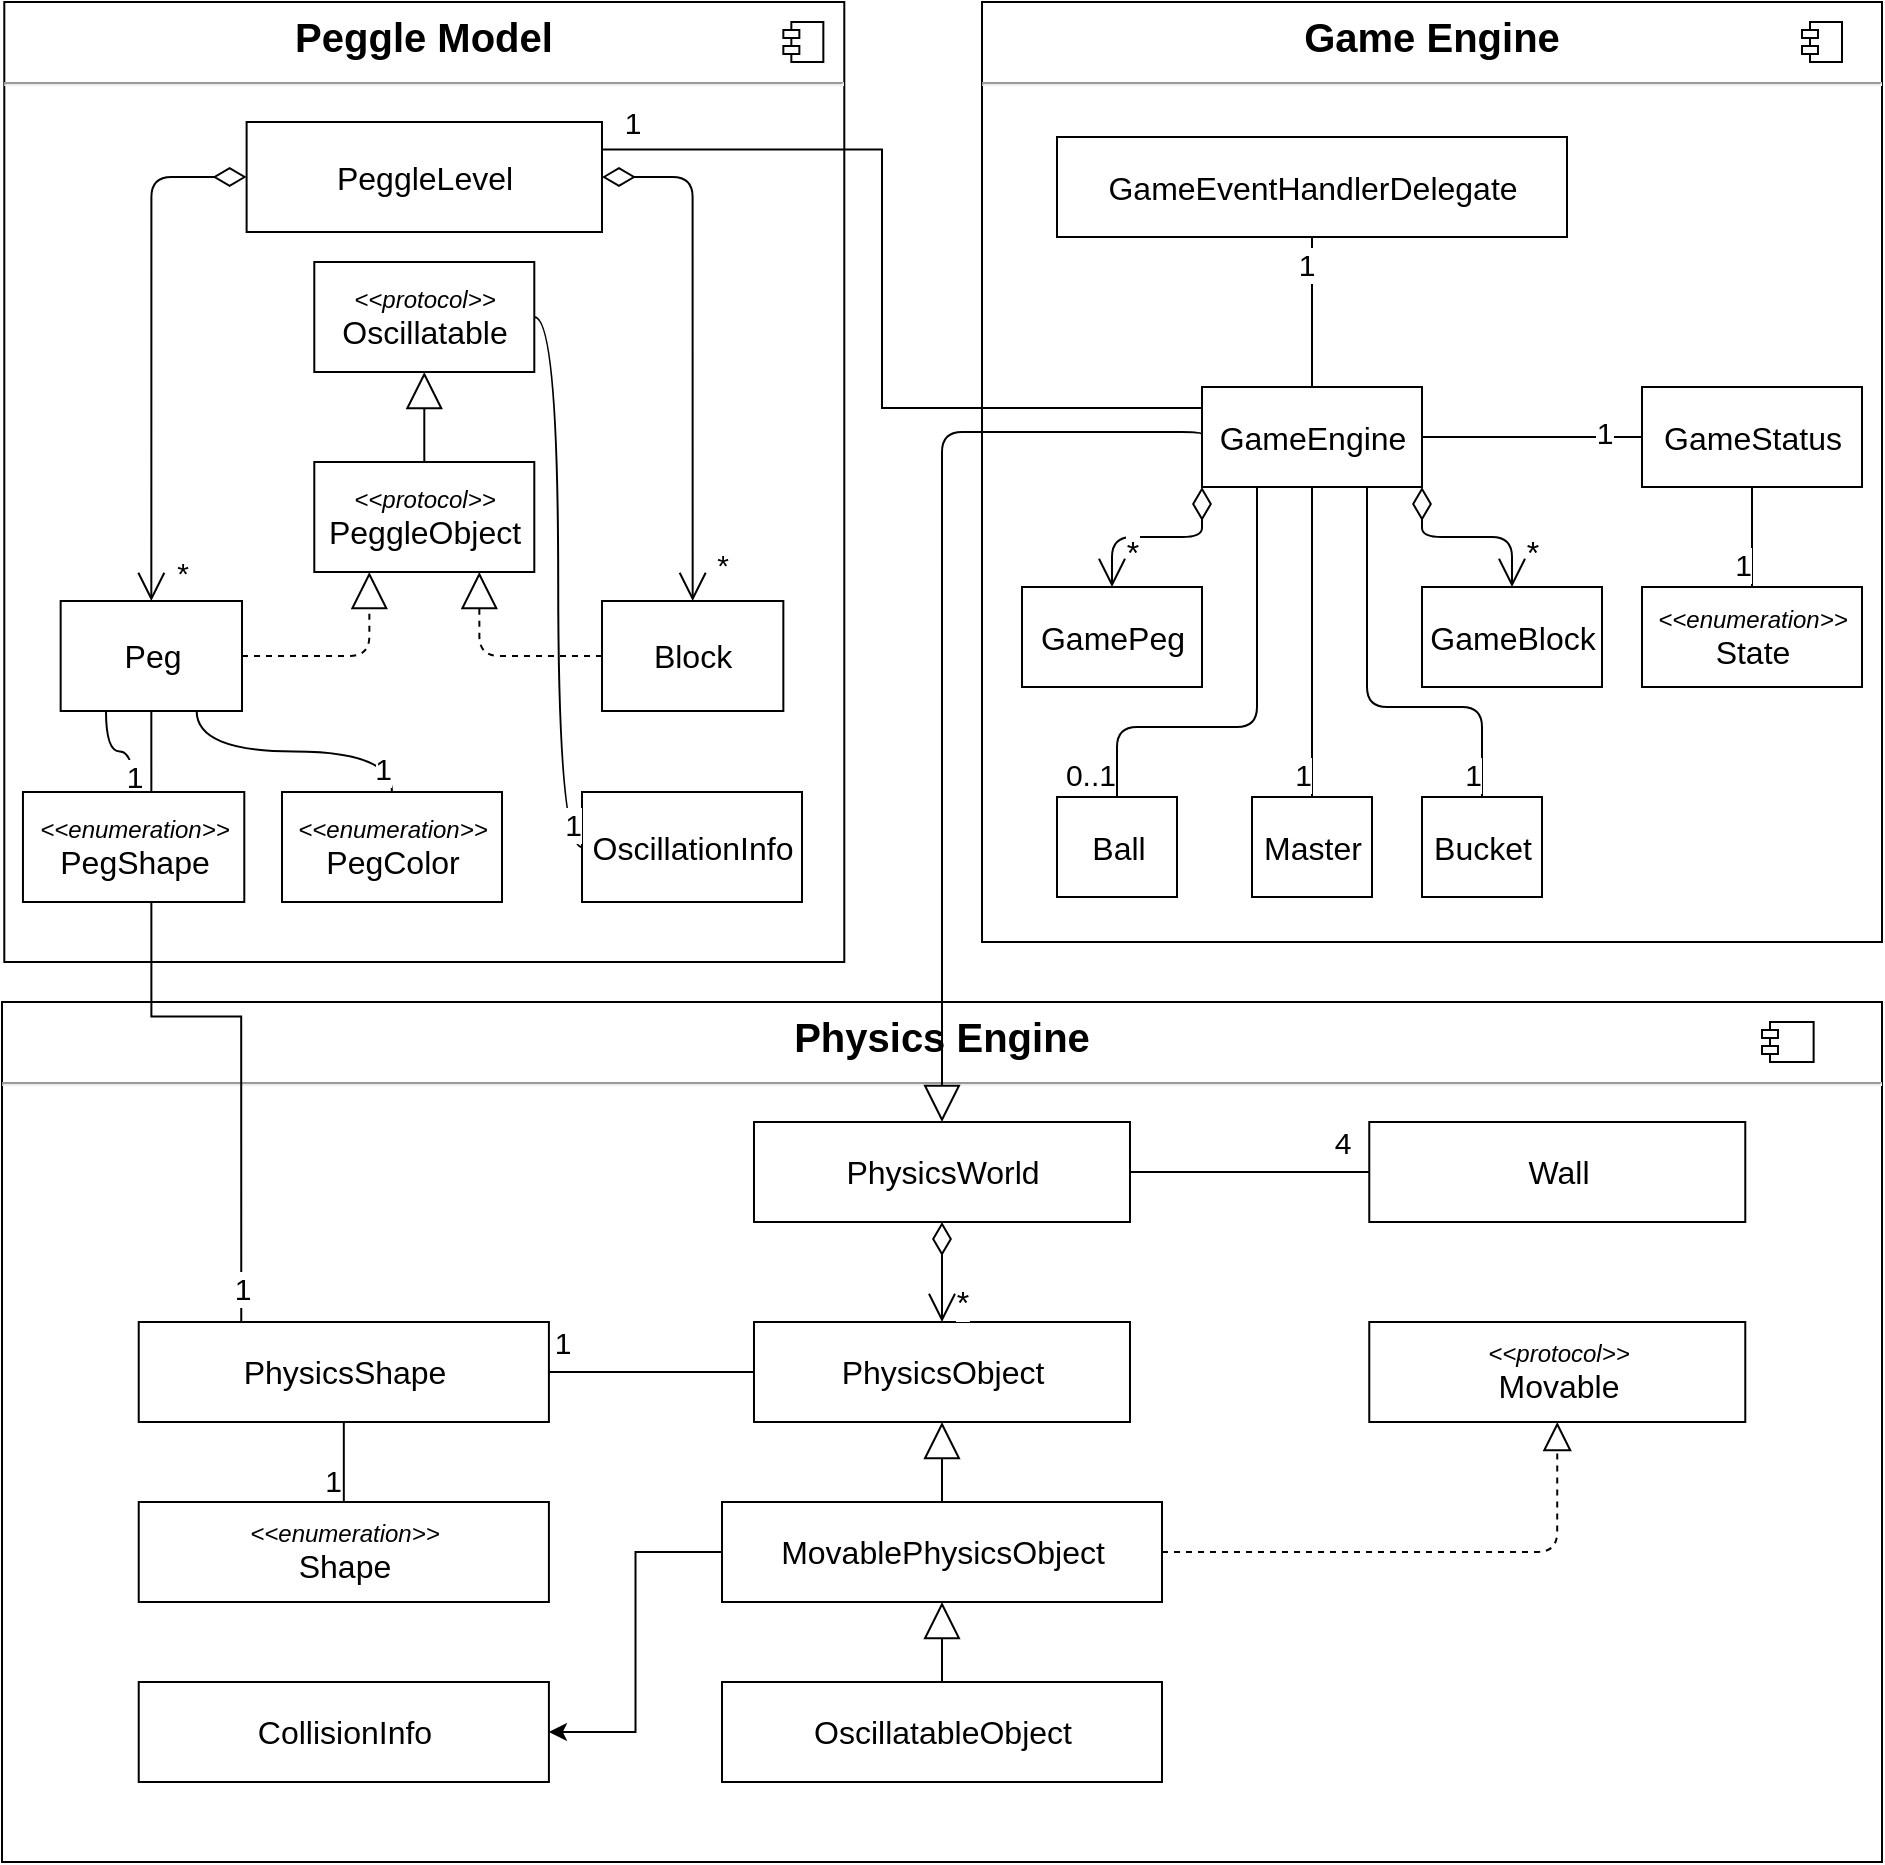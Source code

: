 <mxfile version="14.4.3" type="device"><diagram id="fhBqnHq1IshxXnvw0Y61" name="Class Diagram"><mxGraphModel dx="1000" dy="1758" grid="1" gridSize="10" guides="1" tooltips="1" connect="1" arrows="1" fold="1" page="1" pageScale="1" pageWidth="850" pageHeight="1100" math="0" shadow="0"><root><mxCell id="0"/><mxCell id="1" parent="0"/><mxCell id="F1DwqOTlJauAIzhtUy7q-51" value="&lt;p style=&quot;margin: 6px 0px 0px ; text-align: center ; font-size: 20px&quot;&gt;&lt;span&gt;&lt;font style=&quot;font-size: 20px&quot;&gt;&lt;b&gt;Physics Engine&lt;/b&gt;&lt;/font&gt;&lt;/span&gt;&lt;/p&gt;&lt;hr style=&quot;font-size: 20px&quot;&gt;&lt;p style=&quot;margin: 0px 0px 0px 8px ; font-size: 20px&quot;&gt;&lt;br&gt;&lt;/p&gt;" style="align=left;overflow=fill;html=1;dropTarget=0;container=0;fontStyle=0" parent="1" vertex="1"><mxGeometry x="80" y="-500" width="940" height="430" as="geometry"/></mxCell><mxCell id="F1DwqOTlJauAIzhtUy7q-62" value="" style="shape=component;jettyWidth=8;jettyHeight=4;fontStyle=0" parent="1" vertex="1"><mxGeometry x="960" y="-490" width="25.82" height="20" as="geometry"/></mxCell><mxCell id="F1DwqOTlJauAIzhtUy7q-52" value="&lt;font style=&quot;font-size: 16px&quot;&gt;PhysicsWorld&lt;/font&gt;" style="html=1;fontStyle=0" parent="1" vertex="1"><mxGeometry x="455.995" y="-440" width="188.0" height="50" as="geometry"/></mxCell><mxCell id="F1DwqOTlJauAIzhtUy7q-53" value="&lt;span style=&quot;font-size: 16px&quot;&gt;PhysicsObject&lt;/span&gt;" style="html=1;fontStyle=0" parent="1" vertex="1"><mxGeometry x="455.995" y="-340" width="188.0" height="50" as="geometry"/></mxCell><mxCell id="F1DwqOTlJauAIzhtUy7q-54" value="" style="endArrow=open;html=1;endSize=12;startArrow=diamondThin;startSize=14;startFill=0;edgeStyle=orthogonalEdgeStyle;align=left;verticalAlign=bottom;entryX=0.5;entryY=0;entryDx=0;entryDy=0;exitX=0.5;exitY=1;exitDx=0;exitDy=0;fontStyle=0" parent="1" source="F1DwqOTlJauAIzhtUy7q-52" target="F1DwqOTlJauAIzhtUy7q-53" edge="1"><mxGeometry x="464.545" y="-440" as="geometry"><mxPoint x="1250.727" y="-100" as="sourcePoint"/><mxPoint x="1524.182" y="-100" as="targetPoint"/><Array as="points"/><mxPoint as="offset"/></mxGeometry></mxCell><mxCell id="F1DwqOTlJauAIzhtUy7q-55" value="*" style="edgeLabel;html=1;align=center;verticalAlign=middle;resizable=0;points=[];fontSize=16;fontStyle=0" parent="F1DwqOTlJauAIzhtUy7q-54" vertex="1" connectable="0"><mxGeometry x="0.65" y="1" relative="1" as="geometry"><mxPoint x="9" y="-1.38" as="offset"/></mxGeometry></mxCell><mxCell id="F1DwqOTlJauAIzhtUy7q-59" value="&lt;font&gt;&lt;font style=&quot;font-size: 12px&quot;&gt;&lt;i&gt;&amp;lt;&amp;lt;protocol&amp;gt;&amp;gt;&lt;/i&gt;&lt;/font&gt;&lt;br&gt;&lt;span style=&quot;font-size: 16px&quot;&gt;Movable&lt;/span&gt;&lt;/font&gt;" style="html=1;fontStyle=0" parent="1" vertex="1"><mxGeometry x="763.636" y="-340" width="188.0" height="50" as="geometry"/></mxCell><mxCell id="F1DwqOTlJauAIzhtUy7q-63" value="&lt;font&gt;&lt;span style=&quot;font-size: 16px&quot;&gt;PhysicsShape&lt;/span&gt;&lt;br&gt;&lt;/font&gt;" style="html=1;fontStyle=0" parent="1" vertex="1"><mxGeometry x="148.364" y="-340" width="205.091" height="50" as="geometry"/></mxCell><mxCell id="F1DwqOTlJauAIzhtUy7q-64" value="1" style="edgeStyle=orthogonalEdgeStyle;curved=1;rounded=0;orthogonalLoop=1;jettySize=auto;html=1;exitX=0;exitY=0.5;exitDx=0;exitDy=0;entryX=1;entryY=0.5;entryDx=0;entryDy=0;endArrow=none;endFill=0;fontSize=15;fontStyle=0" parent="1" source="F1DwqOTlJauAIzhtUy7q-53" target="F1DwqOTlJauAIzhtUy7q-63" edge="1"><mxGeometry as="geometry"><Array as="points"><mxPoint x="370.545" y="-315"/><mxPoint x="370.545" y="-315"/></Array><mxPoint x="-45" y="-15" as="offset"/></mxGeometry></mxCell><mxCell id="F1DwqOTlJauAIzhtUy7q-67" value="" style="endArrow=none;html=1;edgeStyle=orthogonalEdgeStyle;exitX=0.5;exitY=1;exitDx=0;exitDy=0;entryX=0.5;entryY=0;entryDx=0;entryDy=0;curved=1;fontStyle=0" parent="1" source="F1DwqOTlJauAIzhtUy7q-63" target="xdwN0gesJsT51s9RYLmh-41" edge="1"><mxGeometry x="-492.545" y="30" as="geometry"><mxPoint x="250.909" y="-280" as="sourcePoint"/><mxPoint x="447.455" y="460" as="targetPoint"/></mxGeometry></mxCell><mxCell id="F1DwqOTlJauAIzhtUy7q-68" value="1" style="edgeLabel;resizable=0;html=1;align=right;verticalAlign=bottom;fontSize=15;fontStyle=0" parent="F1DwqOTlJauAIzhtUy7q-67" connectable="0" vertex="1"><mxGeometry x="1" relative="1" as="geometry"/></mxCell><mxCell id="xdwN0gesJsT51s9RYLmh-44" style="edgeStyle=orthogonalEdgeStyle;rounded=0;orthogonalLoop=1;jettySize=auto;html=1;exitX=0;exitY=0.5;exitDx=0;exitDy=0;entryX=1;entryY=0.5;entryDx=0;entryDy=0;" edge="1" parent="1" source="F1DwqOTlJauAIzhtUy7q-70" target="xdwN0gesJsT51s9RYLmh-43"><mxGeometry relative="1" as="geometry"/></mxCell><mxCell id="F1DwqOTlJauAIzhtUy7q-70" value="&lt;span style=&quot;font-size: 16px&quot;&gt;MovablePhysicsObject&lt;/span&gt;" style="html=1;fontStyle=0" parent="1" vertex="1"><mxGeometry x="440" y="-250" width="220" height="50" as="geometry"/></mxCell><mxCell id="F1DwqOTlJauAIzhtUy7q-72" value="" style="endArrow=block;endSize=16;endFill=0;html=1;fontSize=15;exitX=0.5;exitY=0;exitDx=0;exitDy=0;entryX=0.5;entryY=1;entryDx=0;entryDy=0;fontStyle=0;" parent="1" source="F1DwqOTlJauAIzhtUy7q-70" target="F1DwqOTlJauAIzhtUy7q-53" edge="1"><mxGeometry x="148.364" y="-440" width="273.455" as="geometry"><mxPoint x="558.545" y="-270" as="sourcePoint"/><mxPoint x="832.0" y="-270" as="targetPoint"/></mxGeometry></mxCell><mxCell id="F1DwqOTlJauAIzhtUy7q-74" value="" style="endArrow=block;dashed=1;endFill=0;endSize=12;html=1;fontSize=15;exitX=1;exitY=0.5;exitDx=0;exitDy=0;entryX=0.5;entryY=1;entryDx=0;entryDy=0;edgeStyle=orthogonalEdgeStyle;fontStyle=0" parent="1" source="F1DwqOTlJauAIzhtUy7q-70" target="F1DwqOTlJauAIzhtUy7q-59" edge="1"><mxGeometry x="148.364" y="-440" width="273.455" as="geometry"><mxPoint x="729.455" y="-230" as="sourcePoint"/><mxPoint x="1002.909" y="-230" as="targetPoint"/></mxGeometry></mxCell><mxCell id="F1DwqOTlJauAIzhtUy7q-18" value="&lt;p style=&quot;margin: 6px 0px 0px ; text-align: center ; font-size: 20px&quot;&gt;&lt;b&gt;&lt;font style=&quot;font-size: 20px&quot;&gt;Peggle Model&lt;/font&gt;&lt;/b&gt;&lt;/p&gt;&lt;hr style=&quot;font-size: 20px&quot;&gt;&lt;p style=&quot;margin: 0px 0px 0px 8px ; font-size: 20px&quot;&gt;&lt;br&gt;&lt;/p&gt;" style="align=left;overflow=fill;html=1;dropTarget=0;container=0;" parent="1" vertex="1"><mxGeometry x="81.15" y="-1000" width="420" height="480" as="geometry"/></mxCell><mxCell id="F1DwqOTlJauAIzhtUy7q-23" value="&lt;p style=&quot;margin: 6px 0px 0px ; text-align: center ; font-size: 20px&quot;&gt;&lt;b&gt;&lt;font style=&quot;font-size: 20px&quot;&gt;Game Engine&lt;/font&gt;&lt;/b&gt;&lt;/p&gt;&lt;hr style=&quot;font-size: 20px&quot;&gt;&lt;p style=&quot;margin: 0px 0px 0px 8px ; font-size: 20px&quot;&gt;&lt;br&gt;&lt;/p&gt;" style="align=left;overflow=fill;html=1;dropTarget=0;container=0;" parent="1" vertex="1"><mxGeometry x="570" y="-1000" width="450" height="470" as="geometry"/></mxCell><mxCell id="F1DwqOTlJauAIzhtUy7q-79" value="" style="endArrow=block;endSize=16;endFill=0;html=1;fontSize=15;exitX=0;exitY=0.5;exitDx=0;exitDy=0;entryX=0.5;entryY=0;entryDx=0;entryDy=0;edgeStyle=orthogonalEdgeStyle;" parent="1" source="F1DwqOTlJauAIzhtUy7q-26" target="F1DwqOTlJauAIzhtUy7q-52" edge="1"><mxGeometry width="160" relative="1" as="geometry"><mxPoint x="400" y="-710" as="sourcePoint"/><mxPoint x="560" y="-710" as="targetPoint"/><Array as="points"><mxPoint x="550" y="-785"/></Array></mxGeometry></mxCell><mxCell id="F1DwqOTlJauAIzhtUy7q-80" style="edgeStyle=orthogonalEdgeStyle;rounded=0;orthogonalLoop=1;jettySize=auto;html=1;exitX=0.5;exitY=1;exitDx=0;exitDy=0;entryX=0.25;entryY=0;entryDx=0;entryDy=0;endArrow=none;endFill=0;fontSize=15;" parent="1" source="DaHeIRnf_k36PP9J369p-18" target="F1DwqOTlJauAIzhtUy7q-63" edge="1"><mxGeometry relative="1" as="geometry"/></mxCell><mxCell id="F1DwqOTlJauAIzhtUy7q-81" value="1" style="edgeLabel;html=1;align=center;verticalAlign=middle;resizable=0;points=[];fontSize=15;fontStyle=0" parent="F1DwqOTlJauAIzhtUy7q-80" vertex="1" connectable="0"><mxGeometry x="0.904" relative="1" as="geometry"><mxPoint as="offset"/></mxGeometry></mxCell><mxCell id="19xHhezhoLWYxWdasIuX-3" style="edgeStyle=orthogonalEdgeStyle;rounded=0;orthogonalLoop=1;jettySize=auto;html=1;exitX=0.5;exitY=0;exitDx=0;exitDy=0;entryX=0.5;entryY=1;entryDx=0;entryDy=0;endArrow=none;endFill=0;" parent="1" source="F1DwqOTlJauAIzhtUy7q-26" target="19xHhezhoLWYxWdasIuX-1" edge="1"><mxGeometry relative="1" as="geometry"/></mxCell><mxCell id="19xHhezhoLWYxWdasIuX-5" value="&lt;font style=&quot;font-size: 15px&quot;&gt;1&lt;/font&gt;" style="edgeLabel;html=1;align=center;verticalAlign=middle;resizable=0;points=[];" parent="19xHhezhoLWYxWdasIuX-3" vertex="1" connectable="0"><mxGeometry x="0.823" y="1" relative="1" as="geometry"><mxPoint x="-2.75" y="7.2" as="offset"/></mxGeometry></mxCell><mxCell id="F1DwqOTlJauAIzhtUy7q-26" value="&lt;font style=&quot;font-size: 16px&quot;&gt;GameEngine&lt;/font&gt;" style="html=1;" parent="1" vertex="1"><mxGeometry x="680" y="-807.5" width="110" height="50" as="geometry"/></mxCell><mxCell id="F1DwqOTlJauAIzhtUy7q-27" value="&lt;font style=&quot;font-size: 16px&quot;&gt;GamePeg&lt;/font&gt;" style="html=1;" parent="1" vertex="1"><mxGeometry x="590" y="-707.5" width="90" height="50" as="geometry"/></mxCell><mxCell id="F1DwqOTlJauAIzhtUy7q-29" value="" style="endArrow=open;html=1;endSize=12;startArrow=diamondThin;startSize=14;startFill=0;edgeStyle=orthogonalEdgeStyle;align=left;verticalAlign=bottom;entryX=0.5;entryY=0;entryDx=0;entryDy=0;exitX=0;exitY=1;exitDx=0;exitDy=0;" parent="1" source="F1DwqOTlJauAIzhtUy7q-26" target="F1DwqOTlJauAIzhtUy7q-27" edge="1"><mxGeometry x="645" y="-807.5" as="geometry"><mxPoint x="1105" y="-467.5" as="sourcePoint"/><mxPoint x="1265" y="-467.5" as="targetPoint"/><Array as="points"/><mxPoint as="offset"/></mxGeometry></mxCell><mxCell id="F1DwqOTlJauAIzhtUy7q-30" value="*" style="edgeLabel;html=1;align=center;verticalAlign=middle;resizable=0;points=[];fontSize=16;" parent="F1DwqOTlJauAIzhtUy7q-29" vertex="1" connectable="0"><mxGeometry x="0.65" y="1" relative="1" as="geometry"><mxPoint x="9" y="-1.38" as="offset"/></mxGeometry></mxCell><mxCell id="F1DwqOTlJauAIzhtUy7q-39" value="&lt;font style=&quot;font-size: 16px&quot;&gt;GameStatus&lt;/font&gt;" style="html=1;" parent="1" vertex="1"><mxGeometry x="900" y="-807.5" width="110" height="50" as="geometry"/></mxCell><mxCell id="F1DwqOTlJauAIzhtUy7q-43" style="edgeStyle=orthogonalEdgeStyle;curved=1;rounded=0;orthogonalLoop=1;jettySize=auto;html=1;exitX=1;exitY=0.5;exitDx=0;exitDy=0;entryX=0;entryY=0.5;entryDx=0;entryDy=0;endArrow=none;endFill=0;" parent="1" source="F1DwqOTlJauAIzhtUy7q-26" target="F1DwqOTlJauAIzhtUy7q-39" edge="1"><mxGeometry x="570" y="-857.5" as="geometry"/></mxCell><mxCell id="F1DwqOTlJauAIzhtUy7q-44" value="1" style="edgeLabel;html=1;align=center;verticalAlign=middle;resizable=0;points=[];fontSize=15;" parent="F1DwqOTlJauAIzhtUy7q-43" vertex="1" connectable="0"><mxGeometry x="0.657" y="3" relative="1" as="geometry"><mxPoint as="offset"/></mxGeometry></mxCell><mxCell id="F1DwqOTlJauAIzhtUy7q-40" value="&lt;font&gt;&lt;font style=&quot;font-size: 12px&quot;&gt;&lt;i&gt;&amp;lt;&amp;lt;enumeration&amp;gt;&amp;gt;&lt;/i&gt;&lt;/font&gt;&lt;br&gt;&lt;span style=&quot;font-size: 16px&quot;&gt;State&lt;/span&gt;&lt;/font&gt;" style="html=1;" parent="1" vertex="1"><mxGeometry x="900" y="-707.5" width="110" height="50" as="geometry"/></mxCell><mxCell id="F1DwqOTlJauAIzhtUy7q-41" value="" style="endArrow=none;html=1;edgeStyle=orthogonalEdgeStyle;exitX=0.5;exitY=1;exitDx=0;exitDy=0;entryX=0.5;entryY=0;entryDx=0;entryDy=0;curved=1;" parent="1" source="F1DwqOTlJauAIzhtUy7q-39" target="F1DwqOTlJauAIzhtUy7q-40" edge="1"><mxGeometry x="410" y="-447.5" as="geometry"><mxPoint x="800" y="-17.5" as="sourcePoint"/><mxPoint x="960" y="-17.5" as="targetPoint"/></mxGeometry></mxCell><mxCell id="F1DwqOTlJauAIzhtUy7q-42" value="1" style="edgeLabel;resizable=0;html=1;align=right;verticalAlign=bottom;fontSize=15;" parent="F1DwqOTlJauAIzhtUy7q-41" connectable="0" vertex="1"><mxGeometry x="1" relative="1" as="geometry"/></mxCell><mxCell id="F1DwqOTlJauAIzhtUy7q-47" value="" style="shape=component;jettyWidth=8;jettyHeight=4;" parent="1" vertex="1"><mxGeometry x="980" y="-990" width="20" height="20" as="geometry"/></mxCell><mxCell id="19xHhezhoLWYxWdasIuX-1" value="&lt;font style=&quot;font-size: 16px&quot;&gt;GameEventHandlerDelegate&lt;/font&gt;" style="html=1;" parent="1" vertex="1"><mxGeometry x="607.5" y="-932.5" width="255" height="50" as="geometry"/></mxCell><mxCell id="DaHeIRnf_k36PP9J369p-18" value="&lt;font style=&quot;font-size: 16px&quot;&gt;Peg&lt;/font&gt;" style="html=1;" parent="1" vertex="1"><mxGeometry x="109.33" y="-700.5" width="90.67" height="55" as="geometry"/></mxCell><mxCell id="F1DwqOTlJauAIzhtUy7q-14" style="edgeStyle=orthogonalEdgeStyle;rounded=0;orthogonalLoop=1;jettySize=auto;html=1;exitX=0.25;exitY=1;exitDx=0;exitDy=0;entryX=0.5;entryY=0;entryDx=0;entryDy=0;endArrow=none;endFill=0;curved=1;" parent="1" source="DaHeIRnf_k36PP9J369p-18" target="F1DwqOTlJauAIzhtUy7q-9" edge="1"><mxGeometry x="80" y="-860" as="geometry"/></mxCell><mxCell id="F1DwqOTlJauAIzhtUy7q-15" value="1" style="edgeLabel;html=1;align=center;verticalAlign=middle;resizable=0;points=[];fontSize=15;" parent="F1DwqOTlJauAIzhtUy7q-14" vertex="1" connectable="0"><mxGeometry x="0.827" relative="1" as="geometry"><mxPoint x="-0.01" y="-3.59" as="offset"/></mxGeometry></mxCell><mxCell id="DaHeIRnf_k36PP9J369p-28" value="" style="endArrow=none;html=1;edgeStyle=orthogonalEdgeStyle;exitX=0.75;exitY=1;exitDx=0;exitDy=0;entryX=0.5;entryY=0;entryDx=0;entryDy=0;curved=1;" parent="1" source="DaHeIRnf_k36PP9J369p-18" target="DaHeIRnf_k36PP9J369p-25" edge="1"><mxGeometry x="201.154" y="-805" as="geometry"><mxPoint x="831.154" y="-332" as="sourcePoint"/><mxPoint x="1089.615" y="-332" as="targetPoint"/></mxGeometry></mxCell><mxCell id="DaHeIRnf_k36PP9J369p-30" value="1" style="edgeLabel;resizable=0;html=1;align=right;verticalAlign=bottom;fontSize=15;" parent="DaHeIRnf_k36PP9J369p-28" connectable="0" vertex="1"><mxGeometry x="1" relative="1" as="geometry"/></mxCell><mxCell id="DaHeIRnf_k36PP9J369p-22" value="" style="endArrow=open;html=1;endSize=12;startArrow=diamondThin;startSize=14;startFill=0;edgeStyle=orthogonalEdgeStyle;align=left;verticalAlign=bottom;entryX=0.5;entryY=0;entryDx=0;entryDy=0;exitX=0;exitY=0.5;exitDx=0;exitDy=0;" parent="1" source="DaHeIRnf_k36PP9J369p-17" target="DaHeIRnf_k36PP9J369p-18" edge="1"><mxGeometry x="201.154" y="-805" as="geometry"><mxPoint x="944.231" y="-431" as="sourcePoint"/><mxPoint x="1202.692" y="-431" as="targetPoint"/><Array as="points"/><mxPoint as="offset"/></mxGeometry></mxCell><mxCell id="DaHeIRnf_k36PP9J369p-24" value="*" style="edgeLabel;html=1;align=center;verticalAlign=middle;resizable=0;points=[];fontSize=15;" parent="DaHeIRnf_k36PP9J369p-22" vertex="1" connectable="0"><mxGeometry x="0.65" y="1" relative="1" as="geometry"><mxPoint x="14.33" y="31.1" as="offset"/></mxGeometry></mxCell><mxCell id="F1DwqOTlJauAIzhtUy7q-19" value="" style="shape=component;jettyWidth=8;jettyHeight=4;" parent="1" vertex="1"><mxGeometry x="470.67" y="-990" width="20" height="20" as="geometry"><mxPoint x="-24" y="4" as="offset"/></mxGeometry></mxCell><mxCell id="DaHeIRnf_k36PP9J369p-17" value="&lt;font style=&quot;font-size: 16px&quot;&gt;PeggleLevel&lt;/font&gt;" style="html=1;" parent="1" vertex="1"><mxGeometry x="202.304" y="-940" width="177.692" height="55" as="geometry"/></mxCell><mxCell id="DaHeIRnf_k36PP9J369p-25" value="&lt;font&gt;&lt;font style=&quot;font-size: 12px&quot;&gt;&lt;i&gt;&amp;lt;&amp;lt;enumeration&amp;gt;&amp;gt;&lt;/i&gt;&lt;/font&gt;&lt;br&gt;&lt;span style=&quot;font-size: 16px&quot;&gt;PegColor&lt;/span&gt;&lt;/font&gt;" style="html=1;" parent="1" vertex="1"><mxGeometry x="220" y="-605" width="110" height="55" as="geometry"/></mxCell><mxCell id="F1DwqOTlJauAIzhtUy7q-9" value="&lt;font&gt;&lt;font style=&quot;font-size: 12px&quot;&gt;&lt;i&gt;&amp;lt;&amp;lt;enumeration&amp;gt;&amp;gt;&lt;/i&gt;&lt;/font&gt;&lt;br&gt;&lt;span style=&quot;font-size: 16px&quot;&gt;PegShape&lt;/span&gt;&lt;/font&gt;" style="html=1;" parent="1" vertex="1"><mxGeometry x="90.48" y="-605" width="110.67" height="55" as="geometry"/></mxCell><mxCell id="xdwN0gesJsT51s9RYLmh-1" value="&lt;font style=&quot;font-size: 16px&quot;&gt;Block&lt;/font&gt;" style="html=1;" vertex="1" parent="1"><mxGeometry x="380" y="-700.5" width="90.67" height="55" as="geometry"/></mxCell><mxCell id="xdwN0gesJsT51s9RYLmh-3" value="" style="endArrow=open;html=1;endSize=12;startArrow=diamondThin;startSize=14;startFill=0;edgeStyle=orthogonalEdgeStyle;align=left;verticalAlign=bottom;entryX=0.5;entryY=0;entryDx=0;entryDy=0;exitX=1;exitY=0.5;exitDx=0;exitDy=0;" edge="1" parent="1" source="DaHeIRnf_k36PP9J369p-17" target="xdwN0gesJsT51s9RYLmh-1"><mxGeometry x="471.484" y="-801" as="geometry"><mxPoint x="471.484" y="-853.5" as="sourcePoint"/><mxPoint x="424.995" y="-696.5" as="targetPoint"/><Array as="points"/><mxPoint as="offset"/></mxGeometry></mxCell><mxCell id="xdwN0gesJsT51s9RYLmh-4" value="*" style="edgeLabel;html=1;align=center;verticalAlign=middle;resizable=0;points=[];fontSize=15;" vertex="1" connectable="0" parent="xdwN0gesJsT51s9RYLmh-3"><mxGeometry x="0.65" y="1" relative="1" as="geometry"><mxPoint x="13.67" y="25.8" as="offset"/></mxGeometry></mxCell><mxCell id="xdwN0gesJsT51s9RYLmh-5" value="&lt;font&gt;&lt;font style=&quot;font-size: 12px&quot;&gt;&lt;i&gt;&amp;lt;&amp;lt;protocol&amp;gt;&amp;gt;&lt;/i&gt;&lt;/font&gt;&lt;br&gt;&lt;span style=&quot;font-size: 16px&quot;&gt;Oscillatable&lt;/span&gt;&lt;br&gt;&lt;/font&gt;" style="html=1;" vertex="1" parent="1"><mxGeometry x="236.15" y="-870" width="110" height="55" as="geometry"/></mxCell><mxCell id="xdwN0gesJsT51s9RYLmh-6" value="&lt;font&gt;&lt;font style=&quot;font-size: 12px&quot;&gt;&lt;i&gt;&amp;lt;&amp;lt;protocol&amp;gt;&amp;gt;&lt;/i&gt;&lt;/font&gt;&lt;br&gt;&lt;span style=&quot;font-size: 16px&quot;&gt;PeggleObject&lt;/span&gt;&lt;br&gt;&lt;/font&gt;" style="html=1;" vertex="1" parent="1"><mxGeometry x="236.15" y="-770" width="110" height="55" as="geometry"/></mxCell><mxCell id="xdwN0gesJsT51s9RYLmh-7" value="" style="endArrow=block;endSize=16;endFill=0;html=1;fontSize=15;exitX=0;exitY=0.5;exitDx=0;exitDy=0;entryX=0.75;entryY=1;entryDx=0;entryDy=0;edgeStyle=orthogonalEdgeStyle;dashed=1;" edge="1" parent="1" source="xdwN0gesJsT51s9RYLmh-1" target="xdwN0gesJsT51s9RYLmh-6"><mxGeometry width="160" relative="1" as="geometry"><mxPoint x="434.09" y="-620.0" as="sourcePoint"/><mxPoint x="209.999" y="-375" as="targetPoint"/></mxGeometry></mxCell><mxCell id="xdwN0gesJsT51s9RYLmh-8" value="" style="endArrow=block;endSize=16;endFill=0;html=1;fontSize=15;exitX=1;exitY=0.5;exitDx=0;exitDy=0;entryX=0.25;entryY=1;entryDx=0;entryDy=0;edgeStyle=orthogonalEdgeStyle;dashed=1;" edge="1" parent="1" source="DaHeIRnf_k36PP9J369p-18" target="xdwN0gesJsT51s9RYLmh-6"><mxGeometry width="160" relative="1" as="geometry"><mxPoint x="390" y="-663" as="sourcePoint"/><mxPoint x="328.65" y="-700.0" as="targetPoint"/></mxGeometry></mxCell><mxCell id="xdwN0gesJsT51s9RYLmh-9" value="" style="endArrow=block;endSize=16;endFill=0;html=1;fontSize=15;exitX=0.5;exitY=0;exitDx=0;exitDy=0;entryX=0.5;entryY=1;entryDx=0;entryDy=0;edgeStyle=orthogonalEdgeStyle;" edge="1" parent="1" source="xdwN0gesJsT51s9RYLmh-6" target="xdwN0gesJsT51s9RYLmh-5"><mxGeometry width="160" relative="1" as="geometry"><mxPoint x="645" y="-675.0" as="sourcePoint"/><mxPoint x="420.909" y="-430" as="targetPoint"/></mxGeometry></mxCell><mxCell id="xdwN0gesJsT51s9RYLmh-10" value="&lt;font&gt;&lt;span style=&quot;font-size: 16px&quot;&gt;OscillationInfo&lt;/span&gt;&lt;br&gt;&lt;/font&gt;" style="html=1;" vertex="1" parent="1"><mxGeometry x="370.0" y="-605" width="110" height="55" as="geometry"/></mxCell><mxCell id="xdwN0gesJsT51s9RYLmh-12" value="" style="endArrow=none;html=1;edgeStyle=orthogonalEdgeStyle;exitX=1;exitY=0.5;exitDx=0;exitDy=0;entryX=0;entryY=0.5;entryDx=0;entryDy=0;curved=1;" edge="1" parent="1" source="xdwN0gesJsT51s9RYLmh-5" target="xdwN0gesJsT51s9RYLmh-10"><mxGeometry x="211.154" y="-795" as="geometry"><mxPoint x="187.332" y="-635.5" as="sourcePoint"/><mxPoint x="285" y="-595" as="targetPoint"/></mxGeometry></mxCell><mxCell id="xdwN0gesJsT51s9RYLmh-13" value="1" style="edgeLabel;resizable=0;html=1;align=right;verticalAlign=bottom;fontSize=15;" connectable="0" vertex="1" parent="xdwN0gesJsT51s9RYLmh-12"><mxGeometry x="1" relative="1" as="geometry"/></mxCell><mxCell id="xdwN0gesJsT51s9RYLmh-15" value="" style="endArrow=open;html=1;endSize=12;startArrow=diamondThin;startSize=14;startFill=0;edgeStyle=orthogonalEdgeStyle;align=left;verticalAlign=bottom;entryX=0.5;entryY=0;entryDx=0;entryDy=0;exitX=1;exitY=1;exitDx=0;exitDy=0;" edge="1" target="xdwN0gesJsT51s9RYLmh-17" parent="1" source="F1DwqOTlJauAIzhtUy7q-26"><mxGeometry x="740" y="-807.5" as="geometry"><mxPoint x="795" y="-757.5" as="sourcePoint"/><mxPoint x="1360" y="-467.5" as="targetPoint"/><Array as="points"/><mxPoint as="offset"/></mxGeometry></mxCell><mxCell id="xdwN0gesJsT51s9RYLmh-16" value="*" style="edgeLabel;html=1;align=center;verticalAlign=middle;resizable=0;points=[];fontSize=16;" vertex="1" connectable="0" parent="xdwN0gesJsT51s9RYLmh-15"><mxGeometry x="0.65" y="1" relative="1" as="geometry"><mxPoint x="9" y="-1.38" as="offset"/></mxGeometry></mxCell><mxCell id="xdwN0gesJsT51s9RYLmh-17" value="&lt;font style=&quot;font-size: 16px&quot;&gt;GameBlock&lt;/font&gt;" style="html=1;" vertex="1" parent="1"><mxGeometry x="790" y="-707.5" width="90" height="50" as="geometry"/></mxCell><mxCell id="xdwN0gesJsT51s9RYLmh-20" value="&lt;font style=&quot;font-size: 16px&quot;&gt;Ball&lt;/font&gt;" style="html=1;" vertex="1" parent="1"><mxGeometry x="607.5" y="-602.5" width="60" height="50" as="geometry"/></mxCell><mxCell id="xdwN0gesJsT51s9RYLmh-24" value="" style="endArrow=none;html=1;edgeStyle=orthogonalEdgeStyle;exitX=0.25;exitY=1;exitDx=0;exitDy=0;entryX=0.5;entryY=0;entryDx=0;entryDy=0;" edge="1" parent="1" source="F1DwqOTlJauAIzhtUy7q-26" target="xdwN0gesJsT51s9RYLmh-20"><mxGeometry x="420" y="-437.5" as="geometry"><mxPoint x="965" y="-747.5" as="sourcePoint"/><mxPoint x="965" y="-697.5" as="targetPoint"/><Array as="points"><mxPoint x="708" y="-637.5"/><mxPoint x="638" y="-637.5"/></Array></mxGeometry></mxCell><mxCell id="xdwN0gesJsT51s9RYLmh-25" value="0..1" style="edgeLabel;resizable=0;html=1;align=right;verticalAlign=bottom;fontSize=15;" connectable="0" vertex="1" parent="xdwN0gesJsT51s9RYLmh-24"><mxGeometry x="1" relative="1" as="geometry"/></mxCell><mxCell id="xdwN0gesJsT51s9RYLmh-26" value="&lt;font style=&quot;font-size: 16px&quot;&gt;Bucket&lt;/font&gt;" style="html=1;" vertex="1" parent="1"><mxGeometry x="790" y="-602.5" width="60" height="50" as="geometry"/></mxCell><mxCell id="xdwN0gesJsT51s9RYLmh-28" value="" style="endArrow=none;html=1;edgeStyle=orthogonalEdgeStyle;exitX=0.75;exitY=1;exitDx=0;exitDy=0;entryX=0.5;entryY=0;entryDx=0;entryDy=0;" edge="1" parent="1" source="F1DwqOTlJauAIzhtUy7q-26" target="xdwN0gesJsT51s9RYLmh-26"><mxGeometry x="420" y="-437.5" as="geometry"><mxPoint x="965" y="-747.5" as="sourcePoint"/><mxPoint x="965" y="-697.5" as="targetPoint"/><Array as="points"><mxPoint x="763" y="-647.5"/><mxPoint x="820" y="-647.5"/></Array></mxGeometry></mxCell><mxCell id="xdwN0gesJsT51s9RYLmh-29" value="1" style="edgeLabel;resizable=0;html=1;align=right;verticalAlign=bottom;fontSize=15;" connectable="0" vertex="1" parent="xdwN0gesJsT51s9RYLmh-28"><mxGeometry x="1" relative="1" as="geometry"/></mxCell><mxCell id="xdwN0gesJsT51s9RYLmh-31" style="edgeStyle=orthogonalEdgeStyle;rounded=0;orthogonalLoop=1;jettySize=auto;html=1;exitX=0;exitY=0.25;exitDx=0;exitDy=0;entryX=1;entryY=0.25;entryDx=0;entryDy=0;endArrow=none;endFill=0;" edge="1" parent="1" source="F1DwqOTlJauAIzhtUy7q-26" target="DaHeIRnf_k36PP9J369p-17"><mxGeometry x="570" y="-850" as="geometry"><mxPoint x="790" y="-775" as="sourcePoint"/><mxPoint x="900" y="-775" as="targetPoint"/><Array as="points"><mxPoint x="520" y="-797"/><mxPoint x="520" y="-926"/></Array></mxGeometry></mxCell><mxCell id="xdwN0gesJsT51s9RYLmh-32" value="1" style="edgeLabel;html=1;align=center;verticalAlign=middle;resizable=0;points=[];fontSize=15;" vertex="1" connectable="0" parent="xdwN0gesJsT51s9RYLmh-31"><mxGeometry x="0.657" y="3" relative="1" as="geometry"><mxPoint x="-59.2" y="-16.76" as="offset"/></mxGeometry></mxCell><mxCell id="xdwN0gesJsT51s9RYLmh-33" value="&lt;font style=&quot;font-size: 16px&quot;&gt;Master&lt;/font&gt;" style="html=1;" vertex="1" parent="1"><mxGeometry x="705" y="-602.5" width="60" height="50" as="geometry"/></mxCell><mxCell id="xdwN0gesJsT51s9RYLmh-36" value="" style="endArrow=none;html=1;edgeStyle=orthogonalEdgeStyle;exitX=0.5;exitY=1;exitDx=0;exitDy=0;entryX=0.5;entryY=0;entryDx=0;entryDy=0;" edge="1" parent="1" source="F1DwqOTlJauAIzhtUy7q-26" target="xdwN0gesJsT51s9RYLmh-33"><mxGeometry x="430" y="-427.5" as="geometry"><mxPoint x="772.5" y="-747.5" as="sourcePoint"/><mxPoint x="830" y="-592.5" as="targetPoint"/><Array as="points"><mxPoint x="735" y="-687.5"/><mxPoint x="735" y="-687.5"/></Array></mxGeometry></mxCell><mxCell id="xdwN0gesJsT51s9RYLmh-37" value="1" style="edgeLabel;resizable=0;html=1;align=right;verticalAlign=bottom;fontSize=15;" connectable="0" vertex="1" parent="xdwN0gesJsT51s9RYLmh-36"><mxGeometry x="1" relative="1" as="geometry"/></mxCell><mxCell id="xdwN0gesJsT51s9RYLmh-38" value="&lt;span style=&quot;font-size: 16px&quot;&gt;OscillatableObject&lt;/span&gt;" style="html=1;fontStyle=0" vertex="1" parent="1"><mxGeometry x="440" y="-160" width="220" height="50" as="geometry"/></mxCell><mxCell id="xdwN0gesJsT51s9RYLmh-39" value="" style="endArrow=block;endSize=16;endFill=0;html=1;fontSize=15;exitX=0.5;exitY=0;exitDx=0;exitDy=0;entryX=0.5;entryY=1;entryDx=0;entryDy=0;fontStyle=0" edge="1" parent="1" source="xdwN0gesJsT51s9RYLmh-38" target="F1DwqOTlJauAIzhtUy7q-70"><mxGeometry x="158.364" y="-430" width="273.455" as="geometry"><mxPoint x="570" y="-240" as="sourcePoint"/><mxPoint x="568.545" y="-280" as="targetPoint"/></mxGeometry></mxCell><mxCell id="xdwN0gesJsT51s9RYLmh-41" value="&lt;font&gt;&lt;i&gt;&amp;lt;&amp;lt;enumeration&amp;gt;&amp;gt;&lt;/i&gt;&lt;br&gt;&lt;span style=&quot;font-size: 16px&quot;&gt;Shape&lt;/span&gt;&lt;br&gt;&lt;/font&gt;" style="html=1;fontStyle=0" vertex="1" parent="1"><mxGeometry x="148.364" y="-250" width="205.091" height="50" as="geometry"/></mxCell><mxCell id="xdwN0gesJsT51s9RYLmh-43" value="&lt;font&gt;&lt;span style=&quot;font-size: 16px&quot;&gt;CollisionInfo&lt;/span&gt;&lt;br&gt;&lt;/font&gt;" style="html=1;fontStyle=0" vertex="1" parent="1"><mxGeometry x="148.364" y="-160" width="205.091" height="50" as="geometry"/></mxCell><mxCell id="xdwN0gesJsT51s9RYLmh-49" value="&lt;font style=&quot;font-size: 16px&quot;&gt;Wall&lt;/font&gt;" style="html=1;fontStyle=0" vertex="1" parent="1"><mxGeometry x="763.635" y="-440" width="188.0" height="50" as="geometry"/></mxCell><mxCell id="xdwN0gesJsT51s9RYLmh-51" value="4" style="edgeStyle=orthogonalEdgeStyle;curved=1;rounded=0;orthogonalLoop=1;jettySize=auto;html=1;exitX=1;exitY=0.5;exitDx=0;exitDy=0;entryX=0;entryY=0.5;entryDx=0;entryDy=0;endArrow=none;endFill=0;fontSize=15;fontStyle=0" edge="1" parent="1" source="F1DwqOTlJauAIzhtUy7q-52" target="xdwN0gesJsT51s9RYLmh-49"><mxGeometry as="geometry"><Array as="points"><mxPoint x="710" y="-415"/><mxPoint x="710" y="-415"/></Array><mxPoint x="46" y="-15" as="offset"/><mxPoint x="465.995" y="-305" as="sourcePoint"/><mxPoint x="363.455" y="-305" as="targetPoint"/></mxGeometry></mxCell></root></mxGraphModel></diagram></mxfile>